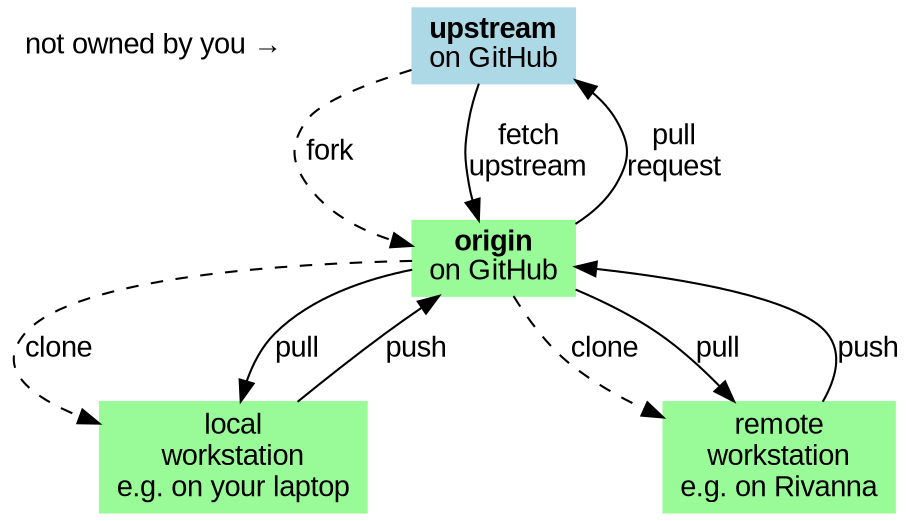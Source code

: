digraph gitflow {


    rankdir=TB

    graph [nodesep=.75]
    node [shape=box fontname=arial]
    edge [fontname=arial]

    legend1 [label=<not owned by you &rarr;> shape=plaintext]
    
    U [label=<<b>upstream</b><br/>on GitHub> style=filled color=lightblue]
    O [label=<<b>origin</b><br/>on GitHub> style=filled color=palegreen]
    L1 [label="local\nworkstation\ne.g. on your laptop" style=filled color=palegreen]
    L2 [label="remote\nworkstation\ne.g. on Rivanna" style=filled color=palegreen]


    O -> L1 [label="clone" style=dashed]
    O -> L2 [label="clone" style=dashed]
    L1 -> O [label="push"]
    L2 -> O [label="push"]
    O -> L1 [label="pull"]
    O -> L2 [label="pull"]

    O -> U [label="pull\nrequest"]
    U -> O [label="fork", style=dashed]
    U -> O [label="fetch\nupstream"]

    // U -> L1

    // Zone1 [style=invis]
    // Zone2 [style=invis]

    // {rank=same; Zone1; U; O}
    // {rank=same; Zone2; L1; L2}










}